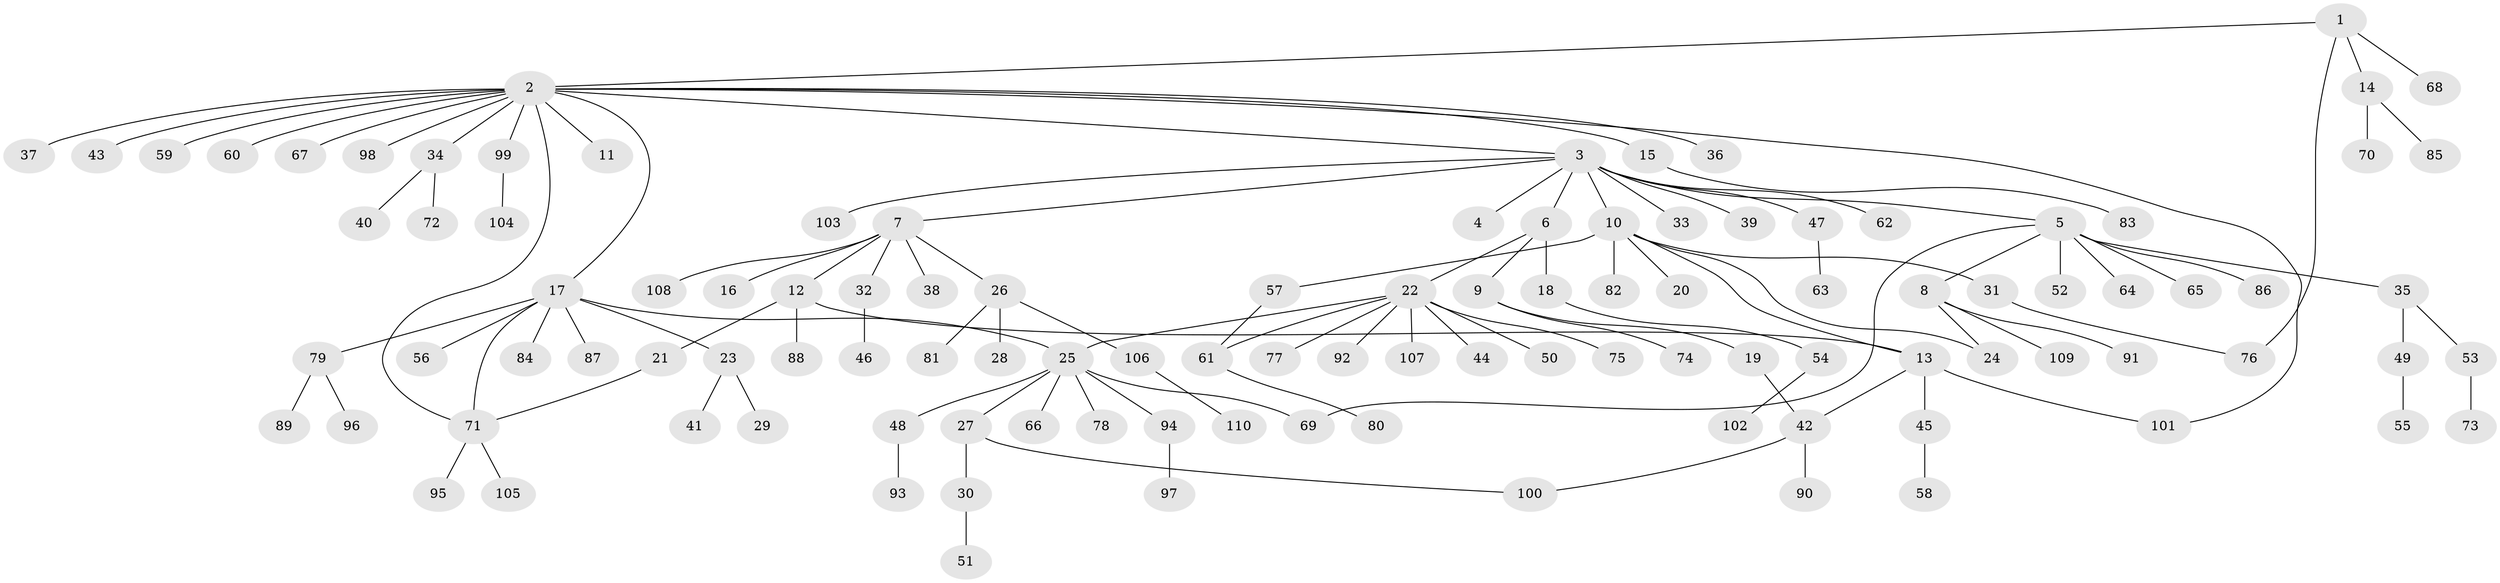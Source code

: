 // coarse degree distribution, {5: 0.012195121951219513, 15: 0.012195121951219513, 10: 0.012195121951219513, 1: 0.6951219512195121, 9: 0.024390243902439025, 4: 0.04878048780487805, 7: 0.036585365853658534, 3: 0.04878048780487805, 2: 0.08536585365853659, 8: 0.024390243902439025}
// Generated by graph-tools (version 1.1) at 2025/23/03/03/25 07:23:51]
// undirected, 110 vertices, 120 edges
graph export_dot {
graph [start="1"]
  node [color=gray90,style=filled];
  1;
  2;
  3;
  4;
  5;
  6;
  7;
  8;
  9;
  10;
  11;
  12;
  13;
  14;
  15;
  16;
  17;
  18;
  19;
  20;
  21;
  22;
  23;
  24;
  25;
  26;
  27;
  28;
  29;
  30;
  31;
  32;
  33;
  34;
  35;
  36;
  37;
  38;
  39;
  40;
  41;
  42;
  43;
  44;
  45;
  46;
  47;
  48;
  49;
  50;
  51;
  52;
  53;
  54;
  55;
  56;
  57;
  58;
  59;
  60;
  61;
  62;
  63;
  64;
  65;
  66;
  67;
  68;
  69;
  70;
  71;
  72;
  73;
  74;
  75;
  76;
  77;
  78;
  79;
  80;
  81;
  82;
  83;
  84;
  85;
  86;
  87;
  88;
  89;
  90;
  91;
  92;
  93;
  94;
  95;
  96;
  97;
  98;
  99;
  100;
  101;
  102;
  103;
  104;
  105;
  106;
  107;
  108;
  109;
  110;
  1 -- 2;
  1 -- 14;
  1 -- 68;
  1 -- 76;
  2 -- 3;
  2 -- 11;
  2 -- 15;
  2 -- 17;
  2 -- 34;
  2 -- 36;
  2 -- 37;
  2 -- 43;
  2 -- 59;
  2 -- 60;
  2 -- 67;
  2 -- 71;
  2 -- 98;
  2 -- 99;
  2 -- 101;
  3 -- 4;
  3 -- 5;
  3 -- 6;
  3 -- 7;
  3 -- 10;
  3 -- 33;
  3 -- 39;
  3 -- 47;
  3 -- 62;
  3 -- 103;
  5 -- 8;
  5 -- 35;
  5 -- 52;
  5 -- 64;
  5 -- 65;
  5 -- 69;
  5 -- 86;
  6 -- 9;
  6 -- 18;
  6 -- 22;
  7 -- 12;
  7 -- 16;
  7 -- 26;
  7 -- 32;
  7 -- 38;
  7 -- 108;
  8 -- 24;
  8 -- 91;
  8 -- 109;
  9 -- 19;
  9 -- 74;
  10 -- 13;
  10 -- 20;
  10 -- 24;
  10 -- 31;
  10 -- 57;
  10 -- 82;
  12 -- 13;
  12 -- 21;
  12 -- 88;
  13 -- 42;
  13 -- 45;
  13 -- 101;
  14 -- 70;
  14 -- 85;
  15 -- 83;
  17 -- 23;
  17 -- 25;
  17 -- 56;
  17 -- 71;
  17 -- 79;
  17 -- 84;
  17 -- 87;
  18 -- 54;
  19 -- 42;
  21 -- 71;
  22 -- 25;
  22 -- 44;
  22 -- 50;
  22 -- 61;
  22 -- 75;
  22 -- 77;
  22 -- 92;
  22 -- 107;
  23 -- 29;
  23 -- 41;
  25 -- 27;
  25 -- 48;
  25 -- 66;
  25 -- 69;
  25 -- 78;
  25 -- 94;
  26 -- 28;
  26 -- 81;
  26 -- 106;
  27 -- 30;
  27 -- 100;
  30 -- 51;
  31 -- 76;
  32 -- 46;
  34 -- 40;
  34 -- 72;
  35 -- 49;
  35 -- 53;
  42 -- 90;
  42 -- 100;
  45 -- 58;
  47 -- 63;
  48 -- 93;
  49 -- 55;
  53 -- 73;
  54 -- 102;
  57 -- 61;
  61 -- 80;
  71 -- 95;
  71 -- 105;
  79 -- 89;
  79 -- 96;
  94 -- 97;
  99 -- 104;
  106 -- 110;
}

